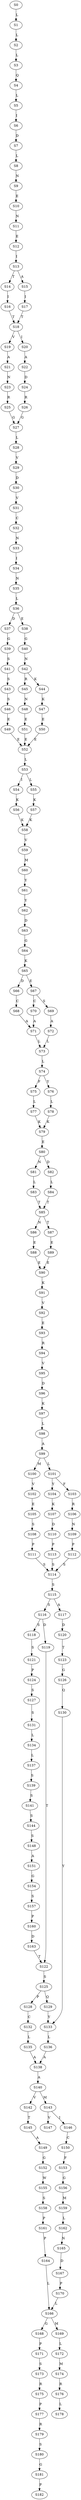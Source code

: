 strict digraph  {
	S0 -> S1 [ label = L ];
	S1 -> S2 [ label = L ];
	S2 -> S3 [ label = L ];
	S3 -> S4 [ label = Q ];
	S4 -> S5 [ label = L ];
	S5 -> S6 [ label = I ];
	S6 -> S7 [ label = D ];
	S7 -> S8 [ label = L ];
	S8 -> S9 [ label = N ];
	S9 -> S10 [ label = E ];
	S10 -> S11 [ label = N ];
	S11 -> S12 [ label = E ];
	S12 -> S13 [ label = I ];
	S13 -> S14 [ label = T ];
	S13 -> S15 [ label = A ];
	S14 -> S16 [ label = I ];
	S15 -> S17 [ label = I ];
	S16 -> S18 [ label = T ];
	S17 -> S18 [ label = T ];
	S18 -> S19 [ label = V ];
	S18 -> S20 [ label = I ];
	S19 -> S21 [ label = A ];
	S20 -> S22 [ label = A ];
	S21 -> S23 [ label = N ];
	S22 -> S24 [ label = D ];
	S23 -> S25 [ label = R ];
	S24 -> S26 [ label = R ];
	S25 -> S27 [ label = G ];
	S26 -> S27 [ label = G ];
	S27 -> S28 [ label = L ];
	S28 -> S29 [ label = V ];
	S29 -> S30 [ label = D ];
	S30 -> S31 [ label = V ];
	S31 -> S32 [ label = C ];
	S32 -> S33 [ label = N ];
	S33 -> S34 [ label = I ];
	S34 -> S35 [ label = N ];
	S35 -> S36 [ label = L ];
	S36 -> S37 [ label = D ];
	S36 -> S38 [ label = E ];
	S37 -> S39 [ label = G ];
	S38 -> S40 [ label = G ];
	S39 -> S41 [ label = S ];
	S40 -> S42 [ label = N ];
	S41 -> S43 [ label = S ];
	S42 -> S44 [ label = K ];
	S42 -> S45 [ label = R ];
	S43 -> S46 [ label = S ];
	S44 -> S47 [ label = K ];
	S45 -> S48 [ label = N ];
	S46 -> S49 [ label = E ];
	S47 -> S50 [ label = E ];
	S48 -> S51 [ label = E ];
	S49 -> S52 [ label = E ];
	S50 -> S52 [ label = E ];
	S51 -> S52 [ label = E ];
	S52 -> S53 [ label = L ];
	S53 -> S54 [ label = I ];
	S53 -> S55 [ label = L ];
	S54 -> S56 [ label = K ];
	S55 -> S57 [ label = K ];
	S56 -> S58 [ label = K ];
	S57 -> S58 [ label = K ];
	S58 -> S59 [ label = V ];
	S59 -> S60 [ label = M ];
	S60 -> S61 [ label = Y ];
	S61 -> S62 [ label = Y ];
	S62 -> S63 [ label = D ];
	S63 -> S64 [ label = G ];
	S64 -> S65 [ label = K ];
	S65 -> S66 [ label = D ];
	S65 -> S67 [ label = E ];
	S66 -> S68 [ label = C ];
	S67 -> S69 [ label = S ];
	S67 -> S70 [ label = C ];
	S68 -> S71 [ label = A ];
	S69 -> S72 [ label = A ];
	S70 -> S71 [ label = A ];
	S71 -> S73 [ label = L ];
	S72 -> S73 [ label = L ];
	S73 -> S74 [ label = L ];
	S74 -> S75 [ label = F ];
	S74 -> S76 [ label = Y ];
	S75 -> S77 [ label = L ];
	S76 -> S78 [ label = L ];
	S77 -> S79 [ label = K ];
	S78 -> S79 [ label = K ];
	S79 -> S80 [ label = E ];
	S80 -> S81 [ label = N ];
	S80 -> S82 [ label = D ];
	S81 -> S83 [ label = L ];
	S82 -> S84 [ label = L ];
	S83 -> S85 [ label = T ];
	S84 -> S85 [ label = T ];
	S85 -> S86 [ label = N ];
	S85 -> S87 [ label = T ];
	S86 -> S88 [ label = E ];
	S87 -> S89 [ label = E ];
	S88 -> S90 [ label = E ];
	S89 -> S90 [ label = E ];
	S90 -> S91 [ label = K ];
	S91 -> S92 [ label = V ];
	S92 -> S93 [ label = E ];
	S93 -> S94 [ label = R ];
	S94 -> S95 [ label = V ];
	S95 -> S96 [ label = D ];
	S96 -> S97 [ label = K ];
	S97 -> S98 [ label = L ];
	S98 -> S99 [ label = A ];
	S99 -> S100 [ label = M ];
	S99 -> S101 [ label = L ];
	S100 -> S102 [ label = V ];
	S101 -> S103 [ label = F ];
	S101 -> S104 [ label = Y ];
	S102 -> S105 [ label = E ];
	S103 -> S106 [ label = R ];
	S104 -> S107 [ label = K ];
	S105 -> S108 [ label = S ];
	S106 -> S109 [ label = N ];
	S107 -> S110 [ label = D ];
	S108 -> S111 [ label = P ];
	S109 -> S112 [ label = P ];
	S110 -> S113 [ label = P ];
	S111 -> S114 [ label = S ];
	S112 -> S114 [ label = S ];
	S113 -> S114 [ label = S ];
	S114 -> S115 [ label = S ];
	S115 -> S116 [ label = S ];
	S115 -> S117 [ label = A ];
	S116 -> S118 [ label = S ];
	S116 -> S119 [ label = D ];
	S117 -> S120 [ label = D ];
	S118 -> S121 [ label = S ];
	S119 -> S122 [ label = T ];
	S120 -> S123 [ label = T ];
	S121 -> S124 [ label = P ];
	S122 -> S125 [ label = S ];
	S123 -> S126 [ label = G ];
	S124 -> S127 [ label = S ];
	S125 -> S128 [ label = P ];
	S125 -> S129 [ label = Q ];
	S126 -> S130 [ label = Q ];
	S127 -> S131 [ label = S ];
	S128 -> S132 [ label = C ];
	S129 -> S133 [ label = Y ];
	S130 -> S133 [ label = Y ];
	S131 -> S134 [ label = L ];
	S132 -> S135 [ label = L ];
	S133 -> S136 [ label = L ];
	S134 -> S137 [ label = L ];
	S135 -> S138 [ label = A ];
	S136 -> S138 [ label = A ];
	S137 -> S139 [ label = S ];
	S138 -> S140 [ label = A ];
	S139 -> S141 [ label = S ];
	S140 -> S142 [ label = V ];
	S140 -> S143 [ label = M ];
	S141 -> S144 [ label = S ];
	S142 -> S145 [ label = T ];
	S143 -> S146 [ label = I ];
	S143 -> S147 [ label = V ];
	S144 -> S148 [ label = S ];
	S145 -> S149 [ label = A ];
	S146 -> S150 [ label = C ];
	S148 -> S151 [ label = A ];
	S149 -> S152 [ label = G ];
	S150 -> S153 [ label = F ];
	S151 -> S154 [ label = G ];
	S152 -> S155 [ label = W ];
	S153 -> S156 [ label = G ];
	S154 -> S157 [ label = S ];
	S155 -> S158 [ label = S ];
	S156 -> S159 [ label = M ];
	S157 -> S160 [ label = P ];
	S158 -> S161 [ label = P ];
	S159 -> S162 [ label = L ];
	S160 -> S163 [ label = D ];
	S161 -> S164 [ label = P ];
	S162 -> S165 [ label = N ];
	S163 -> S122 [ label = T ];
	S164 -> S166 [ label = L ];
	S165 -> S167 [ label = D ];
	S166 -> S168 [ label = G ];
	S166 -> S169 [ label = M ];
	S167 -> S170 [ label = P ];
	S168 -> S171 [ label = P ];
	S169 -> S172 [ label = L ];
	S170 -> S166 [ label = L ];
	S171 -> S173 [ label = S ];
	S172 -> S174 [ label = M ];
	S173 -> S175 [ label = R ];
	S174 -> S176 [ label = R ];
	S175 -> S177 [ label = P ];
	S176 -> S178 [ label = L ];
	S177 -> S179 [ label = R ];
	S179 -> S180 [ label = S ];
	S180 -> S181 [ label = G ];
	S181 -> S182 [ label = P ];
}
